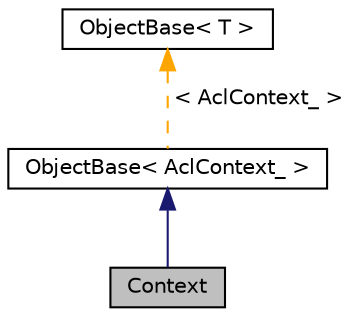 digraph "Context"
{
 // LATEX_PDF_SIZE
  edge [fontname="Helvetica",fontsize="10",labelfontname="Helvetica",labelfontsize="10"];
  node [fontname="Helvetica",fontsize="10",shape=record];
  Node1 [label="Context",height=0.2,width=0.4,color="black", fillcolor="grey75", style="filled", fontcolor="black",tooltip="Context classAvailable tuning modes."];
  Node2 -> Node1 [dir="back",color="midnightblue",fontsize="10",style="solid",fontname="Helvetica"];
  Node2 [label="ObjectBase\< AclContext_ \>",height=0.2,width=0.4,color="black", fillcolor="white", style="filled",URL="$classacl_1_1detail_1_1_object_base.xhtml",tooltip=" "];
  Node3 -> Node2 [dir="back",color="orange",fontsize="10",style="dashed",label=" \< AclContext_ \>" ,fontname="Helvetica"];
  Node3 [label="ObjectBase\< T \>",height=0.2,width=0.4,color="black", fillcolor="white", style="filled",URL="$classacl_1_1detail_1_1_object_base.xhtml",tooltip="Object base class for library objects."];
}
